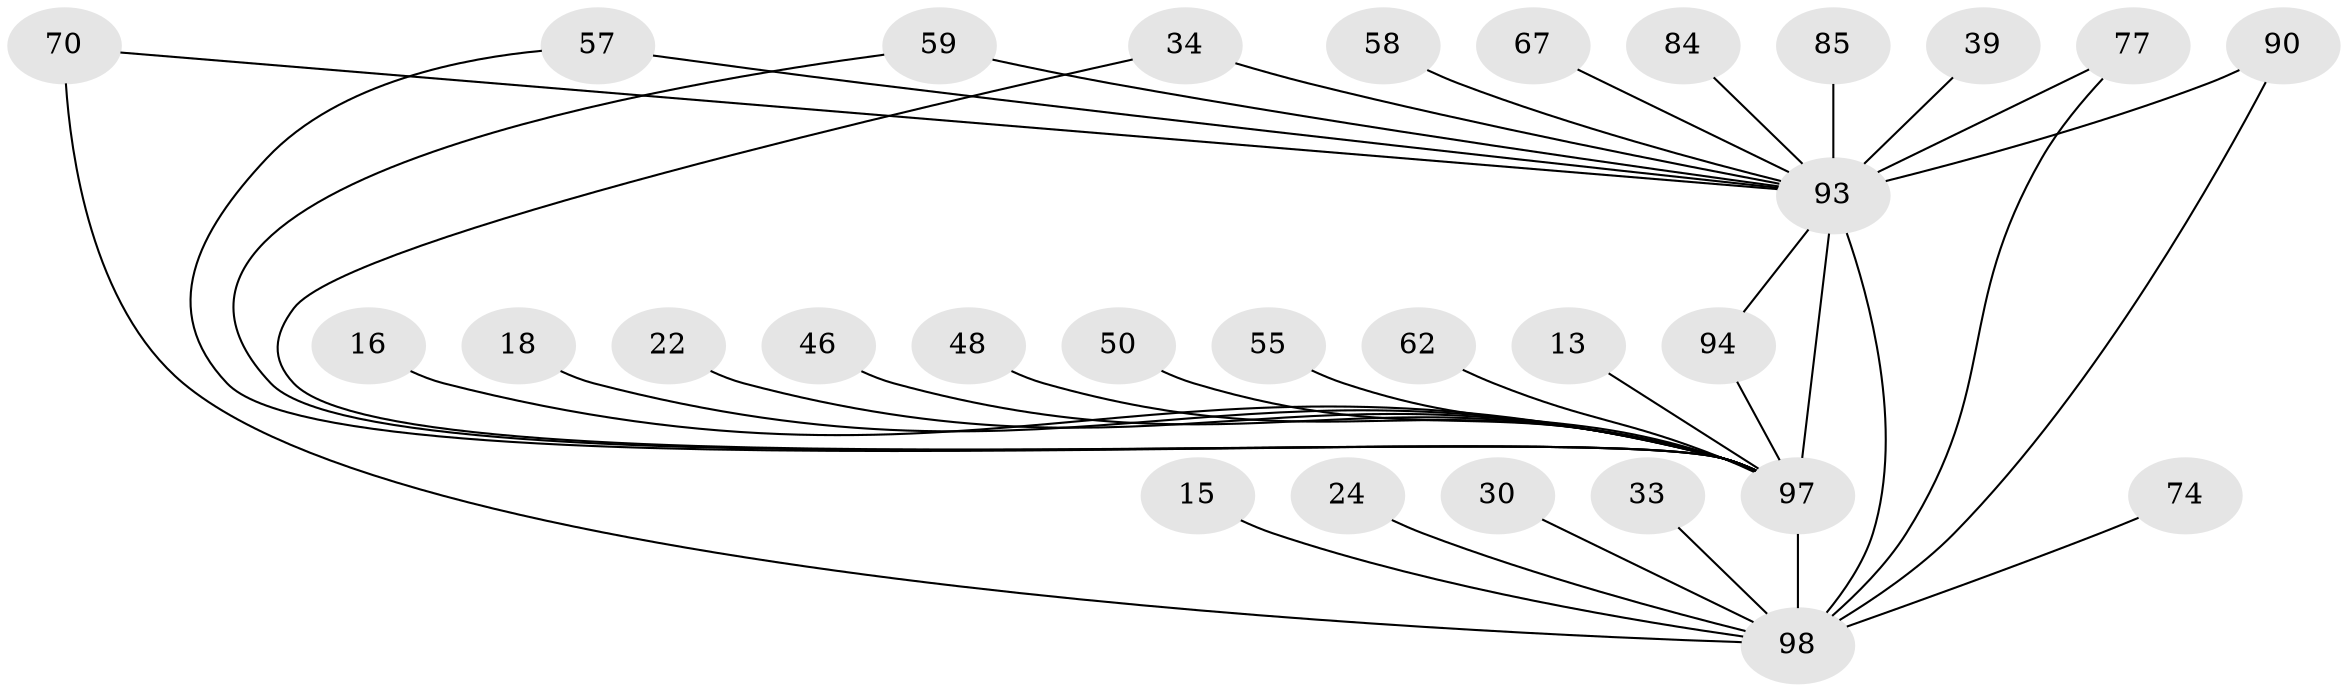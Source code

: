 // original degree distribution, {24: 0.030612244897959183, 27: 0.01020408163265306, 14: 0.02040816326530612, 20: 0.01020408163265306, 26: 0.01020408163265306, 19: 0.01020408163265306, 17: 0.01020408163265306, 2: 0.5816326530612245, 3: 0.1836734693877551, 8: 0.01020408163265306, 5: 0.02040816326530612, 6: 0.02040816326530612, 4: 0.07142857142857142, 7: 0.01020408163265306}
// Generated by graph-tools (version 1.1) at 2025/46/03/04/25 21:46:35]
// undirected, 29 vertices, 36 edges
graph export_dot {
graph [start="1"]
  node [color=gray90,style=filled];
  13;
  15;
  16;
  18;
  22;
  24;
  30;
  33;
  34;
  39;
  46;
  48;
  50;
  55;
  57;
  58;
  59;
  62;
  67;
  70;
  74;
  77;
  84;
  85 [super="+73+79"];
  90 [super="+89"];
  93 [super="+91+31+71+82"];
  94;
  97 [super="+76+92+88+49+95+68"];
  98 [super="+56+60+53+81+96+45"];
  13 -- 97 [weight=2];
  15 -- 98 [weight=2];
  16 -- 97 [weight=2];
  18 -- 97 [weight=2];
  22 -- 97 [weight=2];
  24 -- 98;
  30 -- 98 [weight=2];
  33 -- 98;
  34 -- 97;
  34 -- 93;
  39 -- 93 [weight=2];
  46 -- 97 [weight=2];
  48 -- 97 [weight=2];
  50 -- 97 [weight=2];
  55 -- 97 [weight=2];
  57 -- 97;
  57 -- 93;
  58 -- 93 [weight=2];
  59 -- 97;
  59 -- 93;
  62 -- 97 [weight=2];
  67 -- 93 [weight=2];
  70 -- 98;
  70 -- 93;
  74 -- 98 [weight=2];
  77 -- 98;
  77 -- 93;
  84 -- 93 [weight=2];
  85 -- 93 [weight=5];
  90 -- 98 [weight=3];
  90 -- 93 [weight=3];
  93 -- 97 [weight=37];
  93 -- 98 [weight=22];
  93 -- 94;
  94 -- 97;
  97 -- 98 [weight=24];
}
